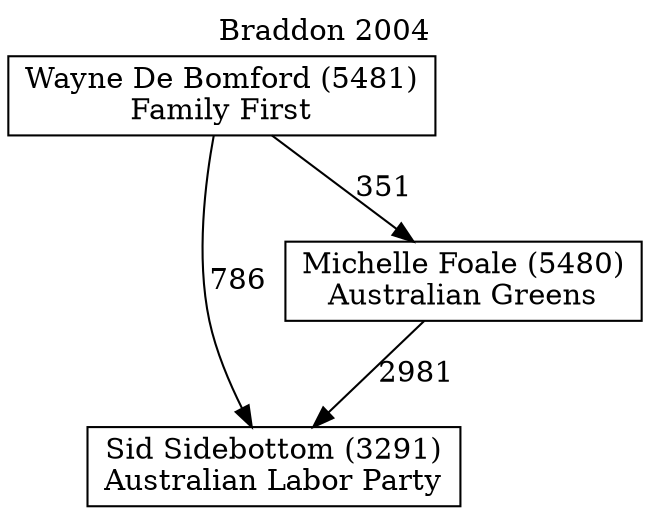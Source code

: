 // House preference flow
digraph "Sid Sidebottom (3291)_Braddon_2004" {
	graph [label="Braddon 2004" labelloc=t mclimit=10]
	node [shape=box]
	"Sid Sidebottom (3291)" [label="Sid Sidebottom (3291)
Australian Labor Party"]
	"Michelle Foale (5480)" [label="Michelle Foale (5480)
Australian Greens"]
	"Wayne De Bomford (5481)" [label="Wayne De Bomford (5481)
Family First"]
	"Michelle Foale (5480)" -> "Sid Sidebottom (3291)" [label=2981]
	"Wayne De Bomford (5481)" -> "Michelle Foale (5480)" [label=351]
	"Wayne De Bomford (5481)" -> "Sid Sidebottom (3291)" [label=786]
}
